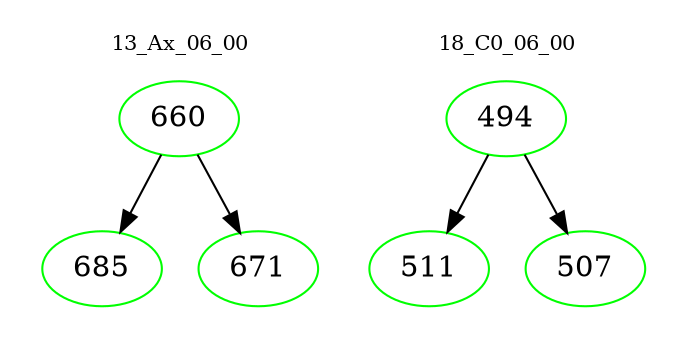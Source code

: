 digraph{
subgraph cluster_0 {
color = white
label = "13_Ax_06_00";
fontsize=10;
T0_660 [label="660", color="green"]
T0_660 -> T0_685 [color="black"]
T0_685 [label="685", color="green"]
T0_660 -> T0_671 [color="black"]
T0_671 [label="671", color="green"]
}
subgraph cluster_1 {
color = white
label = "18_C0_06_00";
fontsize=10;
T1_494 [label="494", color="green"]
T1_494 -> T1_511 [color="black"]
T1_511 [label="511", color="green"]
T1_494 -> T1_507 [color="black"]
T1_507 [label="507", color="green"]
}
}
